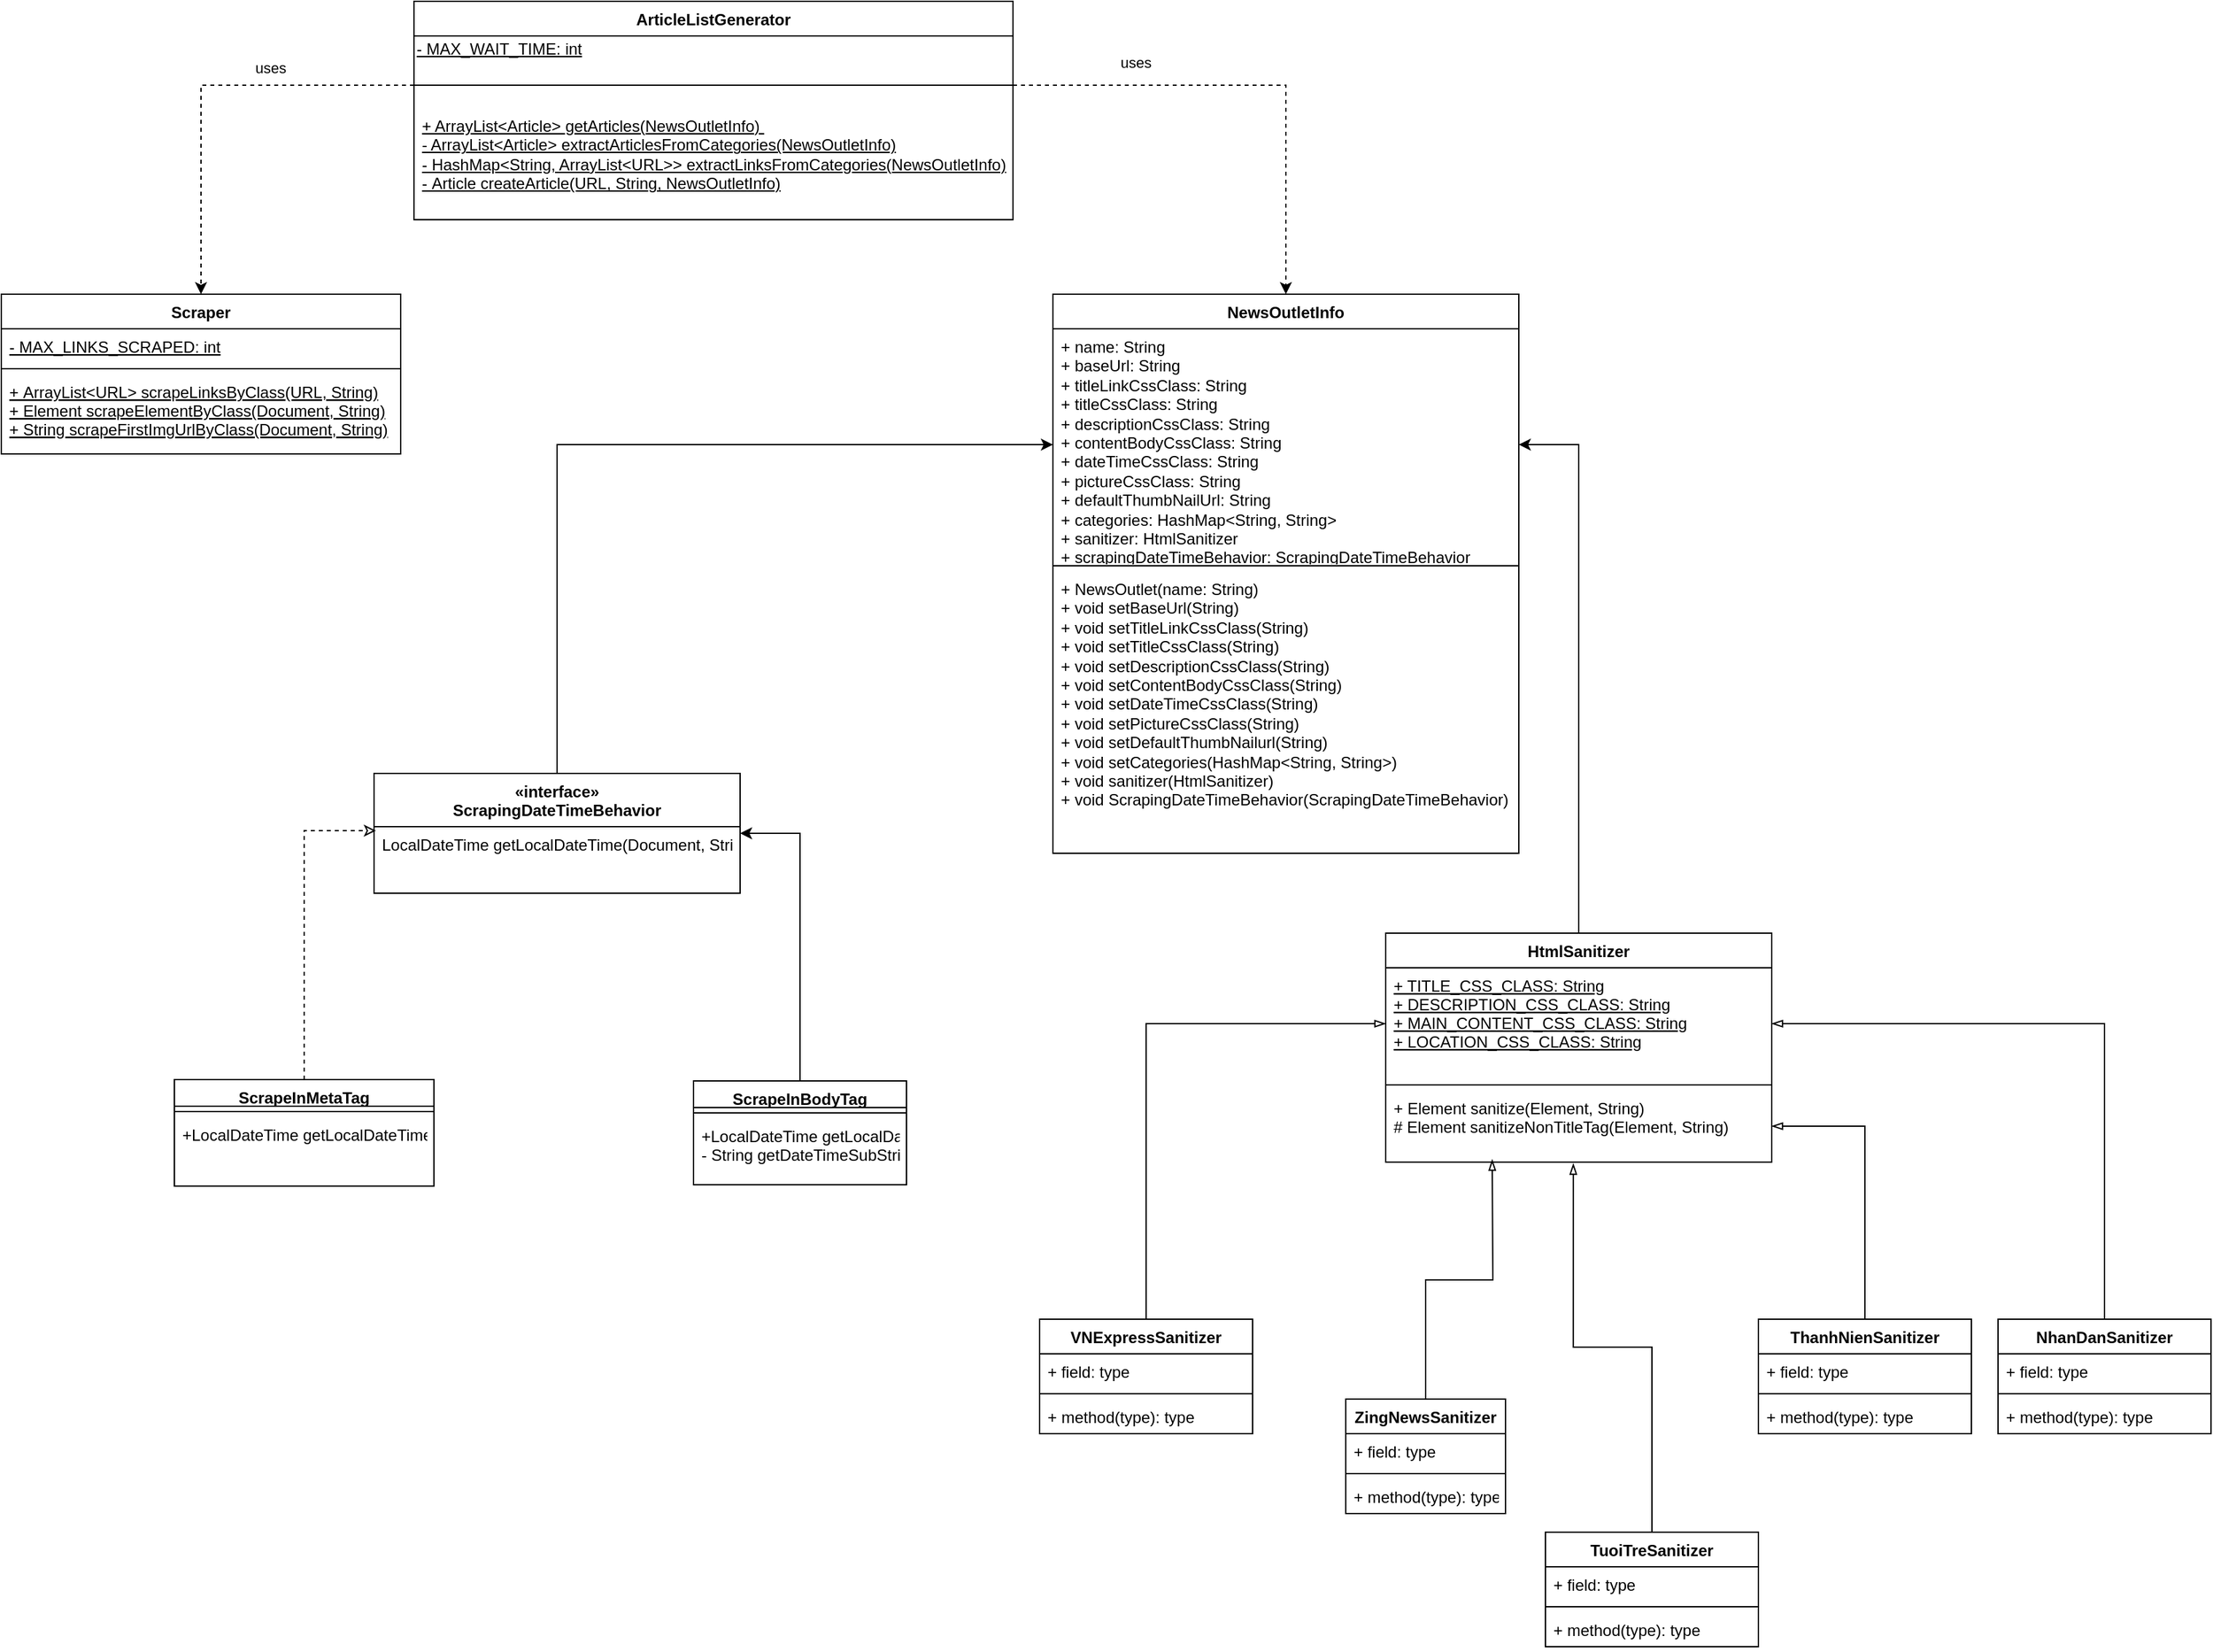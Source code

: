 <mxfile version="14.9.0" type="github"><diagram id="eF6kYMOyNM_KRj_hgv8T" name="Page-1"><mxGraphModel dx="2267" dy="1343" grid="1" gridSize="10" guides="1" tooltips="1" connect="1" arrows="1" fold="1" page="1" pageScale="1" pageWidth="850" pageHeight="1100" math="0" shadow="0"><root><mxCell id="0"/><mxCell id="1" parent="0"/><mxCell id="n7w-W57ESKmALQHhACXo-1" value="ArticleListGenerator" style="swimlane;fontStyle=1;align=center;verticalAlign=top;childLayout=stackLayout;horizontal=1;startSize=26;horizontalStack=0;resizeParent=1;resizeParentMax=0;resizeLast=0;collapsible=1;marginBottom=0;" vertex="1" parent="1"><mxGeometry x="500" y="40" width="450" height="164" as="geometry"/></mxCell><mxCell id="n7w-W57ESKmALQHhACXo-11" value="&lt;u&gt;- MAX_WAIT_TIME: int&lt;/u&gt;" style="text;html=1;align=left;verticalAlign=middle;resizable=0;points=[];autosize=1;strokeColor=none;" vertex="1" parent="n7w-W57ESKmALQHhACXo-1"><mxGeometry y="26" width="450" height="20" as="geometry"/></mxCell><mxCell id="n7w-W57ESKmALQHhACXo-3" value="" style="line;strokeWidth=1;fillColor=none;align=left;verticalAlign=middle;spacingTop=-1;spacingLeft=3;spacingRight=3;rotatable=0;labelPosition=right;points=[];portConstraint=eastwest;" vertex="1" parent="n7w-W57ESKmALQHhACXo-1"><mxGeometry y="46" width="450" height="34" as="geometry"/></mxCell><mxCell id="n7w-W57ESKmALQHhACXo-4" value="+ ArrayList&lt;Article&gt; getArticles(NewsOutletInfo) &#10;- ArrayList&lt;Article&gt; extractArticlesFromCategories(NewsOutletInfo)&#10;- HashMap&lt;String, ArrayList&lt;URL&gt;&gt; extractLinksFromCategories(NewsOutletInfo)&#10;- Article createArticle(URL, String, NewsOutletInfo)" style="text;strokeColor=none;fillColor=none;align=left;verticalAlign=top;spacingLeft=4;spacingRight=4;overflow=hidden;rotatable=0;points=[[0,0.5],[1,0.5]];portConstraint=eastwest;fontStyle=4;whiteSpace=wrap;" vertex="1" parent="n7w-W57ESKmALQHhACXo-1"><mxGeometry y="80" width="450" height="84" as="geometry"/></mxCell><mxCell id="n7w-W57ESKmALQHhACXo-5" value="NewsOutletInfo&#10;" style="swimlane;fontStyle=1;align=center;verticalAlign=top;childLayout=stackLayout;horizontal=1;startSize=26;horizontalStack=0;resizeParent=1;resizeParentMax=0;resizeLast=0;collapsible=1;marginBottom=0;" vertex="1" parent="1"><mxGeometry x="980" y="260" width="350" height="420" as="geometry"/></mxCell><mxCell id="n7w-W57ESKmALQHhACXo-6" value="+ name: String&#10;+ baseUrl: String&#10;+ titleLinkCssClass: String&#10;+ titleCssClass: String&#10;+ descriptionCssClass: String&#10;+ contentBodyCssClass: String&#10;+ dateTimeCssClass: String&#10;+ pictureCssClass: String&#10;+ defaultThumbNailUrl: String&#10;+ categories: HashMap&lt;String, String&gt;&#10;+ sanitizer: HtmlSanitizer&#10;+ scrapingDateTimeBehavior: ScrapingDateTimeBehavior&#10;" style="text;strokeColor=none;fillColor=none;align=left;verticalAlign=top;spacingLeft=4;spacingRight=4;overflow=hidden;rotatable=0;points=[[0,0.5],[1,0.5]];portConstraint=eastwest;whiteSpace=wrap;" vertex="1" parent="n7w-W57ESKmALQHhACXo-5"><mxGeometry y="26" width="350" height="174" as="geometry"/></mxCell><mxCell id="n7w-W57ESKmALQHhACXo-7" value="" style="line;strokeWidth=1;fillColor=none;align=left;verticalAlign=middle;spacingTop=-1;spacingLeft=3;spacingRight=3;rotatable=0;labelPosition=right;points=[];portConstraint=eastwest;" vertex="1" parent="n7w-W57ESKmALQHhACXo-5"><mxGeometry y="200" width="350" height="8" as="geometry"/></mxCell><mxCell id="n7w-W57ESKmALQHhACXo-8" value="+ NewsOutlet(name: String)&#10;+ void setBaseUrl(String)&#10;+ void setTitleLinkCssClass(String)&#10;+ void setTitleCssClass(String)&#10;+ void setDescriptionCssClass(String)&#10;+ void setContentBodyCssClass(String)&#10;+ void setDateTimeCssClass(String)&#10;+ void setPictureCssClass(String)&#10;+ void setDefaultThumbNailurl(String)&#10;+ void setCategories(HashMap&lt;String, String&gt;)&#10;+ void sanitizer(HtmlSanitizer)&#10;+ void ScrapingDateTimeBehavior(ScrapingDateTimeBehavior)" style="text;strokeColor=none;fillColor=none;align=left;verticalAlign=top;spacingLeft=4;spacingRight=4;overflow=hidden;rotatable=0;points=[[0,0.5],[1,0.5]];portConstraint=eastwest;whiteSpace=wrap;" vertex="1" parent="n7w-W57ESKmALQHhACXo-5"><mxGeometry y="208" width="350" height="212" as="geometry"/></mxCell><mxCell id="n7w-W57ESKmALQHhACXo-9" style="edgeStyle=orthogonalEdgeStyle;rounded=0;orthogonalLoop=1;jettySize=auto;html=1;dashed=1;" edge="1" parent="1" source="n7w-W57ESKmALQHhACXo-3" target="n7w-W57ESKmALQHhACXo-5"><mxGeometry relative="1" as="geometry"><mxPoint x="880" y="149" as="sourcePoint"/></mxGeometry></mxCell><mxCell id="n7w-W57ESKmALQHhACXo-18" value="uses" style="edgeLabel;html=1;align=center;verticalAlign=middle;resizable=0;points=[];" vertex="1" connectable="0" parent="n7w-W57ESKmALQHhACXo-9"><mxGeometry x="-0.493" y="-2" relative="1" as="geometry"><mxPoint y="-19" as="offset"/></mxGeometry></mxCell><mxCell id="n7w-W57ESKmALQHhACXo-12" value="Scraper" style="swimlane;fontStyle=1;align=center;verticalAlign=top;childLayout=stackLayout;horizontal=1;startSize=26;horizontalStack=0;resizeParent=1;resizeParentMax=0;resizeLast=0;collapsible=1;marginBottom=0;" vertex="1" parent="1"><mxGeometry x="190" y="260" width="300" height="120" as="geometry"><mxRectangle x="190" y="270" width="80" height="26" as="alternateBounds"/></mxGeometry></mxCell><mxCell id="n7w-W57ESKmALQHhACXo-13" value="- MAX_LINKS_SCRAPED: int" style="text;strokeColor=none;fillColor=none;align=left;verticalAlign=top;spacingLeft=4;spacingRight=4;overflow=hidden;rotatable=0;points=[[0,0.5],[1,0.5]];portConstraint=eastwest;fontStyle=4" vertex="1" parent="n7w-W57ESKmALQHhACXo-12"><mxGeometry y="26" width="300" height="26" as="geometry"/></mxCell><mxCell id="n7w-W57ESKmALQHhACXo-14" value="" style="line;strokeWidth=1;fillColor=none;align=left;verticalAlign=middle;spacingTop=-1;spacingLeft=3;spacingRight=3;rotatable=0;labelPosition=right;points=[];portConstraint=eastwest;" vertex="1" parent="n7w-W57ESKmALQHhACXo-12"><mxGeometry y="52" width="300" height="8" as="geometry"/></mxCell><mxCell id="n7w-W57ESKmALQHhACXo-15" value="+ ArrayList&lt;URL&gt; scrapeLinksByClass(URL, String)&#10;+ Element scrapeElementByClass(Document, String)&#10;+ String scrapeFirstImgUrlByClass(Document, String)" style="text;strokeColor=none;fillColor=none;align=left;verticalAlign=top;spacingLeft=4;spacingRight=4;overflow=hidden;rotatable=0;points=[[0,0.5],[1,0.5]];portConstraint=eastwest;fontStyle=4" vertex="1" parent="n7w-W57ESKmALQHhACXo-12"><mxGeometry y="60" width="300" height="60" as="geometry"/></mxCell><mxCell id="n7w-W57ESKmALQHhACXo-16" style="edgeStyle=orthogonalEdgeStyle;rounded=0;orthogonalLoop=1;jettySize=auto;html=1;dashed=1;" edge="1" parent="1" source="n7w-W57ESKmALQHhACXo-3" target="n7w-W57ESKmALQHhACXo-12"><mxGeometry relative="1" as="geometry"/></mxCell><mxCell id="n7w-W57ESKmALQHhACXo-17" value="uses" style="edgeLabel;html=1;align=center;verticalAlign=middle;resizable=0;points=[];" vertex="1" connectable="0" parent="n7w-W57ESKmALQHhACXo-16"><mxGeometry x="-0.32" relative="1" as="geometry"><mxPoint y="-13" as="offset"/></mxGeometry></mxCell><mxCell id="n7w-W57ESKmALQHhACXo-41" style="edgeStyle=orthogonalEdgeStyle;rounded=0;orthogonalLoop=1;jettySize=auto;html=1;endArrow=classic;endFill=1;" edge="1" parent="1" source="n7w-W57ESKmALQHhACXo-28" target="n7w-W57ESKmALQHhACXo-6"><mxGeometry relative="1" as="geometry"/></mxCell><mxCell id="n7w-W57ESKmALQHhACXo-28" value="«interface»&#10;ScrapingDateTimeBehavior" style="swimlane;fontStyle=1;align=center;verticalAlign=top;childLayout=stackLayout;horizontal=1;startSize=40;horizontalStack=0;resizeParent=1;resizeParentMax=0;resizeLast=0;collapsible=1;marginBottom=0;" vertex="1" parent="1"><mxGeometry x="470" y="620" width="275" height="90" as="geometry"/></mxCell><mxCell id="n7w-W57ESKmALQHhACXo-31" value="LocalDateTime getLocalDateTime(Document, String)" style="text;strokeColor=none;fillColor=none;align=left;verticalAlign=top;spacingLeft=4;spacingRight=4;overflow=hidden;rotatable=0;points=[[0,0.5],[1,0.5]];portConstraint=eastwest;" vertex="1" parent="n7w-W57ESKmALQHhACXo-28"><mxGeometry y="40" width="275" height="50" as="geometry"/></mxCell><mxCell id="n7w-W57ESKmALQHhACXo-36" style="edgeStyle=orthogonalEdgeStyle;rounded=0;orthogonalLoop=1;jettySize=auto;html=1;dashed=1;endArrow=classic;endFill=0;entryX=0.005;entryY=0.06;entryDx=0;entryDy=0;entryPerimeter=0;" edge="1" parent="1" source="n7w-W57ESKmALQHhACXo-32" target="n7w-W57ESKmALQHhACXo-31"><mxGeometry relative="1" as="geometry"/></mxCell><mxCell id="n7w-W57ESKmALQHhACXo-32" value="ScrapeInMetaTag" style="swimlane;fontStyle=1;align=center;verticalAlign=top;childLayout=stackLayout;horizontal=1;startSize=20;horizontalStack=0;resizeParent=1;resizeParentMax=0;resizeLast=0;collapsible=1;marginBottom=0;" vertex="1" parent="1"><mxGeometry x="320" y="850" width="195" height="80" as="geometry"/></mxCell><mxCell id="n7w-W57ESKmALQHhACXo-34" value="" style="line;strokeWidth=1;fillColor=none;align=left;verticalAlign=middle;spacingTop=-1;spacingLeft=3;spacingRight=3;rotatable=0;labelPosition=right;points=[];portConstraint=eastwest;" vertex="1" parent="n7w-W57ESKmALQHhACXo-32"><mxGeometry y="20" width="195" height="8" as="geometry"/></mxCell><mxCell id="n7w-W57ESKmALQHhACXo-35" value="+LocalDateTime getLocalDateTime(Document, String)" style="text;strokeColor=none;fillColor=none;align=left;verticalAlign=top;spacingLeft=4;spacingRight=4;overflow=hidden;rotatable=0;points=[[0,0.5],[1,0.5]];portConstraint=eastwest;" vertex="1" parent="n7w-W57ESKmALQHhACXo-32"><mxGeometry y="28" width="195" height="52" as="geometry"/></mxCell><mxCell id="n7w-W57ESKmALQHhACXo-42" style="edgeStyle=orthogonalEdgeStyle;rounded=0;orthogonalLoop=1;jettySize=auto;html=1;entryX=1;entryY=0.5;entryDx=0;entryDy=0;endArrow=classic;endFill=1;" edge="1" parent="1" source="n7w-W57ESKmALQHhACXo-37" target="n7w-W57ESKmALQHhACXo-28"><mxGeometry relative="1" as="geometry"/></mxCell><mxCell id="n7w-W57ESKmALQHhACXo-37" value="ScrapeInBodyTag" style="swimlane;fontStyle=1;align=center;verticalAlign=top;childLayout=stackLayout;horizontal=1;startSize=20;horizontalStack=0;resizeParent=1;resizeParentMax=0;resizeLast=0;collapsible=1;marginBottom=0;" vertex="1" parent="1"><mxGeometry x="710" y="851" width="160" height="78" as="geometry"/></mxCell><mxCell id="n7w-W57ESKmALQHhACXo-38" value="" style="line;strokeWidth=1;fillColor=none;align=left;verticalAlign=middle;spacingTop=-1;spacingLeft=3;spacingRight=3;rotatable=0;labelPosition=right;points=[];portConstraint=eastwest;" vertex="1" parent="n7w-W57ESKmALQHhACXo-37"><mxGeometry y="20" width="160" height="8" as="geometry"/></mxCell><mxCell id="n7w-W57ESKmALQHhACXo-39" value="+LocalDateTime getLocalDateTime(Document, String)&#10;- String getDateTimeSubString(String)" style="text;strokeColor=none;fillColor=none;align=left;verticalAlign=top;spacingLeft=4;spacingRight=4;overflow=hidden;rotatable=0;points=[[0,0.5],[1,0.5]];portConstraint=eastwest;" vertex="1" parent="n7w-W57ESKmALQHhACXo-37"><mxGeometry y="28" width="160" height="50" as="geometry"/></mxCell><mxCell id="n7w-W57ESKmALQHhACXo-47" style="edgeStyle=orthogonalEdgeStyle;rounded=0;orthogonalLoop=1;jettySize=auto;html=1;endArrow=classic;endFill=1;" edge="1" parent="1" source="n7w-W57ESKmALQHhACXo-43" target="n7w-W57ESKmALQHhACXo-6"><mxGeometry relative="1" as="geometry"/></mxCell><mxCell id="n7w-W57ESKmALQHhACXo-43" value="HtmlSanitizer" style="swimlane;fontStyle=1;align=center;verticalAlign=top;childLayout=stackLayout;horizontal=1;startSize=26;horizontalStack=0;resizeParent=1;resizeParentMax=0;resizeLast=0;collapsible=1;marginBottom=0;" vertex="1" parent="1"><mxGeometry x="1230" y="740" width="290" height="172" as="geometry"/></mxCell><mxCell id="n7w-W57ESKmALQHhACXo-44" value="+ TITLE_CSS_CLASS: String&#10;+ DESCRIPTION_CSS_CLASS: String&#10;+ MAIN_CONTENT_CSS_CLASS: String&#10;+ LOCATION_CSS_CLASS: String" style="text;strokeColor=none;fillColor=none;align=left;verticalAlign=top;spacingLeft=4;spacingRight=4;overflow=hidden;rotatable=0;points=[[0,0.5],[1,0.5]];portConstraint=eastwest;fontStyle=4" vertex="1" parent="n7w-W57ESKmALQHhACXo-43"><mxGeometry y="26" width="290" height="84" as="geometry"/></mxCell><mxCell id="n7w-W57ESKmALQHhACXo-45" value="" style="line;strokeWidth=1;fillColor=none;align=left;verticalAlign=middle;spacingTop=-1;spacingLeft=3;spacingRight=3;rotatable=0;labelPosition=right;points=[];portConstraint=eastwest;" vertex="1" parent="n7w-W57ESKmALQHhACXo-43"><mxGeometry y="110" width="290" height="8" as="geometry"/></mxCell><mxCell id="n7w-W57ESKmALQHhACXo-46" value="+ Element sanitize(Element, String)&#10;# Element sanitizeNonTitleTag(Element, String) " style="text;strokeColor=none;fillColor=none;align=left;verticalAlign=top;spacingLeft=4;spacingRight=4;overflow=hidden;rotatable=0;points=[[0,0.5],[1,0.5]];portConstraint=eastwest;" vertex="1" parent="n7w-W57ESKmALQHhACXo-43"><mxGeometry y="118" width="290" height="54" as="geometry"/></mxCell><mxCell id="n7w-W57ESKmALQHhACXo-68" style="edgeStyle=orthogonalEdgeStyle;rounded=0;orthogonalLoop=1;jettySize=auto;html=1;endArrow=blockThin;endFill=0;" edge="1" parent="1" source="n7w-W57ESKmALQHhACXo-48" target="n7w-W57ESKmALQHhACXo-44"><mxGeometry relative="1" as="geometry"/></mxCell><mxCell id="n7w-W57ESKmALQHhACXo-48" value="VNExpressSanitizer" style="swimlane;fontStyle=1;align=center;verticalAlign=top;childLayout=stackLayout;horizontal=1;startSize=26;horizontalStack=0;resizeParent=1;resizeParentMax=0;resizeLast=0;collapsible=1;marginBottom=0;" vertex="1" parent="1"><mxGeometry x="970" y="1030" width="160" height="86" as="geometry"/></mxCell><mxCell id="n7w-W57ESKmALQHhACXo-49" value="+ field: type" style="text;strokeColor=none;fillColor=none;align=left;verticalAlign=top;spacingLeft=4;spacingRight=4;overflow=hidden;rotatable=0;points=[[0,0.5],[1,0.5]];portConstraint=eastwest;" vertex="1" parent="n7w-W57ESKmALQHhACXo-48"><mxGeometry y="26" width="160" height="26" as="geometry"/></mxCell><mxCell id="n7w-W57ESKmALQHhACXo-50" value="" style="line;strokeWidth=1;fillColor=none;align=left;verticalAlign=middle;spacingTop=-1;spacingLeft=3;spacingRight=3;rotatable=0;labelPosition=right;points=[];portConstraint=eastwest;" vertex="1" parent="n7w-W57ESKmALQHhACXo-48"><mxGeometry y="52" width="160" height="8" as="geometry"/></mxCell><mxCell id="n7w-W57ESKmALQHhACXo-51" value="+ method(type): type" style="text;strokeColor=none;fillColor=none;align=left;verticalAlign=top;spacingLeft=4;spacingRight=4;overflow=hidden;rotatable=0;points=[[0,0.5],[1,0.5]];portConstraint=eastwest;" vertex="1" parent="n7w-W57ESKmALQHhACXo-48"><mxGeometry y="60" width="160" height="26" as="geometry"/></mxCell><mxCell id="n7w-W57ESKmALQHhACXo-52" value="ZingNewsSanitizer" style="swimlane;fontStyle=1;align=center;verticalAlign=top;childLayout=stackLayout;horizontal=1;startSize=26;horizontalStack=0;resizeParent=1;resizeParentMax=0;resizeLast=0;collapsible=1;marginBottom=0;" vertex="1" parent="1"><mxGeometry x="1200" y="1090" width="120" height="86" as="geometry"/></mxCell><mxCell id="n7w-W57ESKmALQHhACXo-53" value="+ field: type" style="text;strokeColor=none;fillColor=none;align=left;verticalAlign=top;spacingLeft=4;spacingRight=4;overflow=hidden;rotatable=0;points=[[0,0.5],[1,0.5]];portConstraint=eastwest;" vertex="1" parent="n7w-W57ESKmALQHhACXo-52"><mxGeometry y="26" width="120" height="26" as="geometry"/></mxCell><mxCell id="n7w-W57ESKmALQHhACXo-54" value="" style="line;strokeWidth=1;fillColor=none;align=left;verticalAlign=middle;spacingTop=-1;spacingLeft=3;spacingRight=3;rotatable=0;labelPosition=right;points=[];portConstraint=eastwest;" vertex="1" parent="n7w-W57ESKmALQHhACXo-52"><mxGeometry y="52" width="120" height="8" as="geometry"/></mxCell><mxCell id="n7w-W57ESKmALQHhACXo-55" value="+ method(type): type" style="text;strokeColor=none;fillColor=none;align=left;verticalAlign=top;spacingLeft=4;spacingRight=4;overflow=hidden;rotatable=0;points=[[0,0.5],[1,0.5]];portConstraint=eastwest;" vertex="1" parent="n7w-W57ESKmALQHhACXo-52"><mxGeometry y="60" width="120" height="26" as="geometry"/></mxCell><mxCell id="n7w-W57ESKmALQHhACXo-70" style="edgeStyle=orthogonalEdgeStyle;rounded=0;orthogonalLoop=1;jettySize=auto;html=1;entryX=0.486;entryY=1.019;entryDx=0;entryDy=0;entryPerimeter=0;endArrow=blockThin;endFill=0;" edge="1" parent="1" source="n7w-W57ESKmALQHhACXo-56" target="n7w-W57ESKmALQHhACXo-46"><mxGeometry relative="1" as="geometry"/></mxCell><mxCell id="n7w-W57ESKmALQHhACXo-56" value="TuoiTreSanitizer" style="swimlane;fontStyle=1;align=center;verticalAlign=top;childLayout=stackLayout;horizontal=1;startSize=26;horizontalStack=0;resizeParent=1;resizeParentMax=0;resizeLast=0;collapsible=1;marginBottom=0;" vertex="1" parent="1"><mxGeometry x="1350" y="1190" width="160" height="86" as="geometry"/></mxCell><mxCell id="n7w-W57ESKmALQHhACXo-57" value="+ field: type" style="text;strokeColor=none;fillColor=none;align=left;verticalAlign=top;spacingLeft=4;spacingRight=4;overflow=hidden;rotatable=0;points=[[0,0.5],[1,0.5]];portConstraint=eastwest;" vertex="1" parent="n7w-W57ESKmALQHhACXo-56"><mxGeometry y="26" width="160" height="26" as="geometry"/></mxCell><mxCell id="n7w-W57ESKmALQHhACXo-58" value="" style="line;strokeWidth=1;fillColor=none;align=left;verticalAlign=middle;spacingTop=-1;spacingLeft=3;spacingRight=3;rotatable=0;labelPosition=right;points=[];portConstraint=eastwest;" vertex="1" parent="n7w-W57ESKmALQHhACXo-56"><mxGeometry y="52" width="160" height="8" as="geometry"/></mxCell><mxCell id="n7w-W57ESKmALQHhACXo-59" value="+ method(type): type" style="text;strokeColor=none;fillColor=none;align=left;verticalAlign=top;spacingLeft=4;spacingRight=4;overflow=hidden;rotatable=0;points=[[0,0.5],[1,0.5]];portConstraint=eastwest;" vertex="1" parent="n7w-W57ESKmALQHhACXo-56"><mxGeometry y="60" width="160" height="26" as="geometry"/></mxCell><mxCell id="n7w-W57ESKmALQHhACXo-71" style="edgeStyle=orthogonalEdgeStyle;rounded=0;orthogonalLoop=1;jettySize=auto;html=1;endArrow=blockThin;endFill=0;" edge="1" parent="1" source="n7w-W57ESKmALQHhACXo-60" target="n7w-W57ESKmALQHhACXo-46"><mxGeometry relative="1" as="geometry"/></mxCell><mxCell id="n7w-W57ESKmALQHhACXo-60" value="ThanhNienSanitizer" style="swimlane;fontStyle=1;align=center;verticalAlign=top;childLayout=stackLayout;horizontal=1;startSize=26;horizontalStack=0;resizeParent=1;resizeParentMax=0;resizeLast=0;collapsible=1;marginBottom=0;" vertex="1" parent="1"><mxGeometry x="1510" y="1030" width="160" height="86" as="geometry"/></mxCell><mxCell id="n7w-W57ESKmALQHhACXo-61" value="+ field: type" style="text;strokeColor=none;fillColor=none;align=left;verticalAlign=top;spacingLeft=4;spacingRight=4;overflow=hidden;rotatable=0;points=[[0,0.5],[1,0.5]];portConstraint=eastwest;" vertex="1" parent="n7w-W57ESKmALQHhACXo-60"><mxGeometry y="26" width="160" height="26" as="geometry"/></mxCell><mxCell id="n7w-W57ESKmALQHhACXo-62" value="" style="line;strokeWidth=1;fillColor=none;align=left;verticalAlign=middle;spacingTop=-1;spacingLeft=3;spacingRight=3;rotatable=0;labelPosition=right;points=[];portConstraint=eastwest;" vertex="1" parent="n7w-W57ESKmALQHhACXo-60"><mxGeometry y="52" width="160" height="8" as="geometry"/></mxCell><mxCell id="n7w-W57ESKmALQHhACXo-63" value="+ method(type): type" style="text;strokeColor=none;fillColor=none;align=left;verticalAlign=top;spacingLeft=4;spacingRight=4;overflow=hidden;rotatable=0;points=[[0,0.5],[1,0.5]];portConstraint=eastwest;" vertex="1" parent="n7w-W57ESKmALQHhACXo-60"><mxGeometry y="60" width="160" height="26" as="geometry"/></mxCell><mxCell id="n7w-W57ESKmALQHhACXo-72" style="edgeStyle=orthogonalEdgeStyle;rounded=0;orthogonalLoop=1;jettySize=auto;html=1;endArrow=blockThin;endFill=0;" edge="1" parent="1" source="n7w-W57ESKmALQHhACXo-64" target="n7w-W57ESKmALQHhACXo-44"><mxGeometry relative="1" as="geometry"/></mxCell><mxCell id="n7w-W57ESKmALQHhACXo-64" value="NhanDanSanitizer" style="swimlane;fontStyle=1;align=center;verticalAlign=top;childLayout=stackLayout;horizontal=1;startSize=26;horizontalStack=0;resizeParent=1;resizeParentMax=0;resizeLast=0;collapsible=1;marginBottom=0;" vertex="1" parent="1"><mxGeometry x="1690" y="1030" width="160" height="86" as="geometry"/></mxCell><mxCell id="n7w-W57ESKmALQHhACXo-65" value="+ field: type" style="text;strokeColor=none;fillColor=none;align=left;verticalAlign=top;spacingLeft=4;spacingRight=4;overflow=hidden;rotatable=0;points=[[0,0.5],[1,0.5]];portConstraint=eastwest;" vertex="1" parent="n7w-W57ESKmALQHhACXo-64"><mxGeometry y="26" width="160" height="26" as="geometry"/></mxCell><mxCell id="n7w-W57ESKmALQHhACXo-66" value="" style="line;strokeWidth=1;fillColor=none;align=left;verticalAlign=middle;spacingTop=-1;spacingLeft=3;spacingRight=3;rotatable=0;labelPosition=right;points=[];portConstraint=eastwest;" vertex="1" parent="n7w-W57ESKmALQHhACXo-64"><mxGeometry y="52" width="160" height="8" as="geometry"/></mxCell><mxCell id="n7w-W57ESKmALQHhACXo-67" value="+ method(type): type" style="text;strokeColor=none;fillColor=none;align=left;verticalAlign=top;spacingLeft=4;spacingRight=4;overflow=hidden;rotatable=0;points=[[0,0.5],[1,0.5]];portConstraint=eastwest;" vertex="1" parent="n7w-W57ESKmALQHhACXo-64"><mxGeometry y="60" width="160" height="26" as="geometry"/></mxCell><mxCell id="n7w-W57ESKmALQHhACXo-69" style="edgeStyle=orthogonalEdgeStyle;rounded=0;orthogonalLoop=1;jettySize=auto;html=1;endArrow=blockThin;endFill=0;exitX=0.5;exitY=0;exitDx=0;exitDy=0;" edge="1" parent="1" source="n7w-W57ESKmALQHhACXo-52"><mxGeometry relative="1" as="geometry"><mxPoint x="1050" y="970" as="sourcePoint"/><mxPoint x="1310" y="910" as="targetPoint"/></mxGeometry></mxCell></root></mxGraphModel></diagram></mxfile>